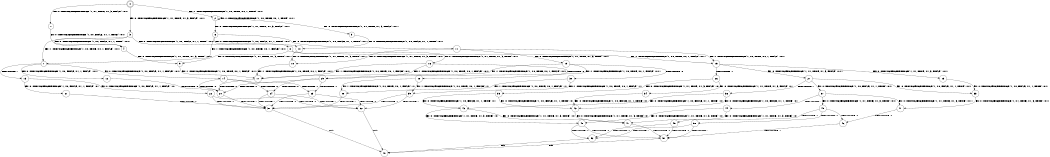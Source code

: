 digraph BCG {
size = "7, 10.5";
center = TRUE;
node [shape = circle];
0 [peripheries = 2];
0 -> 1 [label = "EX !0 !ATOMIC_EXCH_BRANCH (1, +1, TRUE, +1, 3, FALSE) !:0:1:"];
0 -> 2 [label = "EX !1 !ATOMIC_EXCH_BRANCH (1, +0, TRUE, +0, 1, TRUE) !:0:1:"];
0 -> 3 [label = "EX !0 !ATOMIC_EXCH_BRANCH (1, +1, TRUE, +1, 3, FALSE) !:0:1:"];
1 -> 4 [label = "EX !0 !ATOMIC_EXCH_BRANCH (1, +0, FALSE, +1, 1, TRUE) !:0:1:"];
2 -> 5 [label = "EX !0 !ATOMIC_EXCH_BRANCH (1, +1, TRUE, +1, 3, FALSE) !:0:1:"];
2 -> 6 [label = "EX !0 !ATOMIC_EXCH_BRANCH (1, +1, TRUE, +1, 3, FALSE) !:0:1:"];
2 -> 2 [label = "EX !1 !ATOMIC_EXCH_BRANCH (1, +0, TRUE, +0, 1, TRUE) !:0:1:"];
3 -> 4 [label = "EX !0 !ATOMIC_EXCH_BRANCH (1, +0, FALSE, +1, 1, TRUE) !:0:1:"];
3 -> 7 [label = "EX !1 !ATOMIC_EXCH_BRANCH (1, +0, TRUE, +0, 1, FALSE) !:0:1:"];
3 -> 8 [label = "EX !0 !ATOMIC_EXCH_BRANCH (1, +0, FALSE, +1, 1, TRUE) !:0:1:"];
4 -> 9 [label = "EX !0 !ATOMIC_EXCH_BRANCH (1, +1, TRUE, +1, 3, TRUE) !:0:1:"];
5 -> 10 [label = "EX !0 !ATOMIC_EXCH_BRANCH (1, +0, FALSE, +1, 1, TRUE) !:0:1:"];
6 -> 10 [label = "EX !0 !ATOMIC_EXCH_BRANCH (1, +0, FALSE, +1, 1, TRUE) !:0:1:"];
6 -> 7 [label = "EX !1 !ATOMIC_EXCH_BRANCH (1, +0, TRUE, +0, 1, FALSE) !:0:1:"];
6 -> 11 [label = "EX !0 !ATOMIC_EXCH_BRANCH (1, +0, FALSE, +1, 1, TRUE) !:0:1:"];
7 -> 12 [label = "EX !0 !ATOMIC_EXCH_BRANCH (1, +0, FALSE, +1, 1, FALSE) !:0:1:"];
7 -> 13 [label = "TERMINATE !1"];
7 -> 14 [label = "EX !0 !ATOMIC_EXCH_BRANCH (1, +0, FALSE, +1, 1, FALSE) !:0:1:"];
8 -> 9 [label = "EX !0 !ATOMIC_EXCH_BRANCH (1, +1, TRUE, +1, 3, TRUE) !:0:1:"];
8 -> 15 [label = "EX !1 !ATOMIC_EXCH_BRANCH (1, +0, TRUE, +0, 1, FALSE) !:0:1:"];
8 -> 16 [label = "EX !0 !ATOMIC_EXCH_BRANCH (1, +1, TRUE, +1, 3, TRUE) !:0:1:"];
9 -> 17 [label = "EX !1 !ATOMIC_EXCH_BRANCH (1, +0, TRUE, +0, 1, FALSE) !:0:1:"];
10 -> 18 [label = "EX !0 !ATOMIC_EXCH_BRANCH (1, +1, TRUE, +1, 3, TRUE) !:0:1:"];
11 -> 18 [label = "EX !0 !ATOMIC_EXCH_BRANCH (1, +1, TRUE, +1, 3, TRUE) !:0:1:"];
11 -> 15 [label = "EX !1 !ATOMIC_EXCH_BRANCH (1, +0, TRUE, +0, 1, FALSE) !:0:1:"];
11 -> 19 [label = "EX !0 !ATOMIC_EXCH_BRANCH (1, +1, TRUE, +1, 3, TRUE) !:0:1:"];
12 -> 20 [label = "TERMINATE !0"];
13 -> 21 [label = "EX !0 !ATOMIC_EXCH_BRANCH (1, +0, FALSE, +1, 1, FALSE) !:0:"];
13 -> 22 [label = "EX !0 !ATOMIC_EXCH_BRANCH (1, +0, FALSE, +1, 1, FALSE) !:0:"];
14 -> 20 [label = "TERMINATE !0"];
14 -> 23 [label = "TERMINATE !1"];
14 -> 24 [label = "TERMINATE !0"];
15 -> 25 [label = "EX !0 !ATOMIC_EXCH_BRANCH (1, +1, TRUE, +1, 3, FALSE) !:0:1:"];
15 -> 26 [label = "TERMINATE !1"];
15 -> 27 [label = "EX !0 !ATOMIC_EXCH_BRANCH (1, +1, TRUE, +1, 3, FALSE) !:0:1:"];
16 -> 17 [label = "EX !1 !ATOMIC_EXCH_BRANCH (1, +0, TRUE, +0, 1, FALSE) !:0:1:"];
16 -> 28 [label = "TERMINATE !0"];
16 -> 29 [label = "EX !1 !ATOMIC_EXCH_BRANCH (1, +0, TRUE, +0, 1, FALSE) !:0:1:"];
17 -> 20 [label = "TERMINATE !0"];
18 -> 17 [label = "EX !1 !ATOMIC_EXCH_BRANCH (1, +0, TRUE, +0, 1, FALSE) !:0:1:"];
19 -> 17 [label = "EX !1 !ATOMIC_EXCH_BRANCH (1, +0, TRUE, +0, 1, FALSE) !:0:1:"];
19 -> 30 [label = "TERMINATE !0"];
19 -> 29 [label = "EX !1 !ATOMIC_EXCH_BRANCH (1, +0, TRUE, +0, 1, FALSE) !:0:1:"];
20 -> 31 [label = "TERMINATE !1"];
21 -> 31 [label = "TERMINATE !0"];
22 -> 31 [label = "TERMINATE !0"];
22 -> 32 [label = "TERMINATE !0"];
23 -> 31 [label = "TERMINATE !0"];
23 -> 32 [label = "TERMINATE !0"];
24 -> 31 [label = "TERMINATE !1"];
24 -> 32 [label = "TERMINATE !1"];
25 -> 33 [label = "EX !0 !ATOMIC_EXCH_BRANCH (1, +0, FALSE, +1, 1, TRUE) !:0:1:"];
26 -> 34 [label = "EX !0 !ATOMIC_EXCH_BRANCH (1, +1, TRUE, +1, 3, FALSE) !:0:"];
26 -> 35 [label = "EX !0 !ATOMIC_EXCH_BRANCH (1, +1, TRUE, +1, 3, FALSE) !:0:"];
27 -> 33 [label = "EX !0 !ATOMIC_EXCH_BRANCH (1, +0, FALSE, +1, 1, TRUE) !:0:1:"];
27 -> 36 [label = "TERMINATE !1"];
27 -> 37 [label = "EX !0 !ATOMIC_EXCH_BRANCH (1, +0, FALSE, +1, 1, TRUE) !:0:1:"];
28 -> 38 [label = "EX !1 !ATOMIC_EXCH_BRANCH (1, +0, TRUE, +0, 1, FALSE) !:1:"];
28 -> 39 [label = "EX !1 !ATOMIC_EXCH_BRANCH (1, +0, TRUE, +0, 1, FALSE) !:1:"];
29 -> 20 [label = "TERMINATE !0"];
29 -> 23 [label = "TERMINATE !1"];
29 -> 24 [label = "TERMINATE !0"];
30 -> 38 [label = "EX !1 !ATOMIC_EXCH_BRANCH (1, +0, TRUE, +0, 1, FALSE) !:1:"];
30 -> 39 [label = "EX !1 !ATOMIC_EXCH_BRANCH (1, +0, TRUE, +0, 1, FALSE) !:1:"];
31 -> 40 [label = "exit"];
32 -> 40 [label = "exit"];
33 -> 41 [label = "EX !0 !ATOMIC_EXCH_BRANCH (1, +1, TRUE, +1, 3, TRUE) !:0:1:"];
34 -> 42 [label = "EX !0 !ATOMIC_EXCH_BRANCH (1, +0, FALSE, +1, 1, TRUE) !:0:"];
35 -> 42 [label = "EX !0 !ATOMIC_EXCH_BRANCH (1, +0, FALSE, +1, 1, TRUE) !:0:"];
35 -> 43 [label = "EX !0 !ATOMIC_EXCH_BRANCH (1, +0, FALSE, +1, 1, TRUE) !:0:"];
36 -> 42 [label = "EX !0 !ATOMIC_EXCH_BRANCH (1, +0, FALSE, +1, 1, TRUE) !:0:"];
36 -> 43 [label = "EX !0 !ATOMIC_EXCH_BRANCH (1, +0, FALSE, +1, 1, TRUE) !:0:"];
37 -> 41 [label = "EX !0 !ATOMIC_EXCH_BRANCH (1, +1, TRUE, +1, 3, TRUE) !:0:1:"];
37 -> 44 [label = "TERMINATE !1"];
37 -> 45 [label = "EX !0 !ATOMIC_EXCH_BRANCH (1, +1, TRUE, +1, 3, TRUE) !:0:1:"];
38 -> 31 [label = "TERMINATE !1"];
39 -> 31 [label = "TERMINATE !1"];
39 -> 32 [label = "TERMINATE !1"];
41 -> 46 [label = "TERMINATE !0"];
42 -> 47 [label = "EX !0 !ATOMIC_EXCH_BRANCH (1, +1, TRUE, +1, 3, TRUE) !:0:"];
43 -> 47 [label = "EX !0 !ATOMIC_EXCH_BRANCH (1, +1, TRUE, +1, 3, TRUE) !:0:"];
43 -> 48 [label = "EX !0 !ATOMIC_EXCH_BRANCH (1, +1, TRUE, +1, 3, TRUE) !:0:"];
44 -> 47 [label = "EX !0 !ATOMIC_EXCH_BRANCH (1, +1, TRUE, +1, 3, TRUE) !:0:"];
44 -> 48 [label = "EX !0 !ATOMIC_EXCH_BRANCH (1, +1, TRUE, +1, 3, TRUE) !:0:"];
45 -> 46 [label = "TERMINATE !0"];
45 -> 49 [label = "TERMINATE !1"];
45 -> 50 [label = "TERMINATE !0"];
46 -> 51 [label = "TERMINATE !1"];
47 -> 51 [label = "TERMINATE !0"];
48 -> 51 [label = "TERMINATE !0"];
48 -> 52 [label = "TERMINATE !0"];
49 -> 51 [label = "TERMINATE !0"];
49 -> 52 [label = "TERMINATE !0"];
50 -> 51 [label = "TERMINATE !1"];
50 -> 52 [label = "TERMINATE !1"];
51 -> 40 [label = "exit"];
52 -> 40 [label = "exit"];
}
